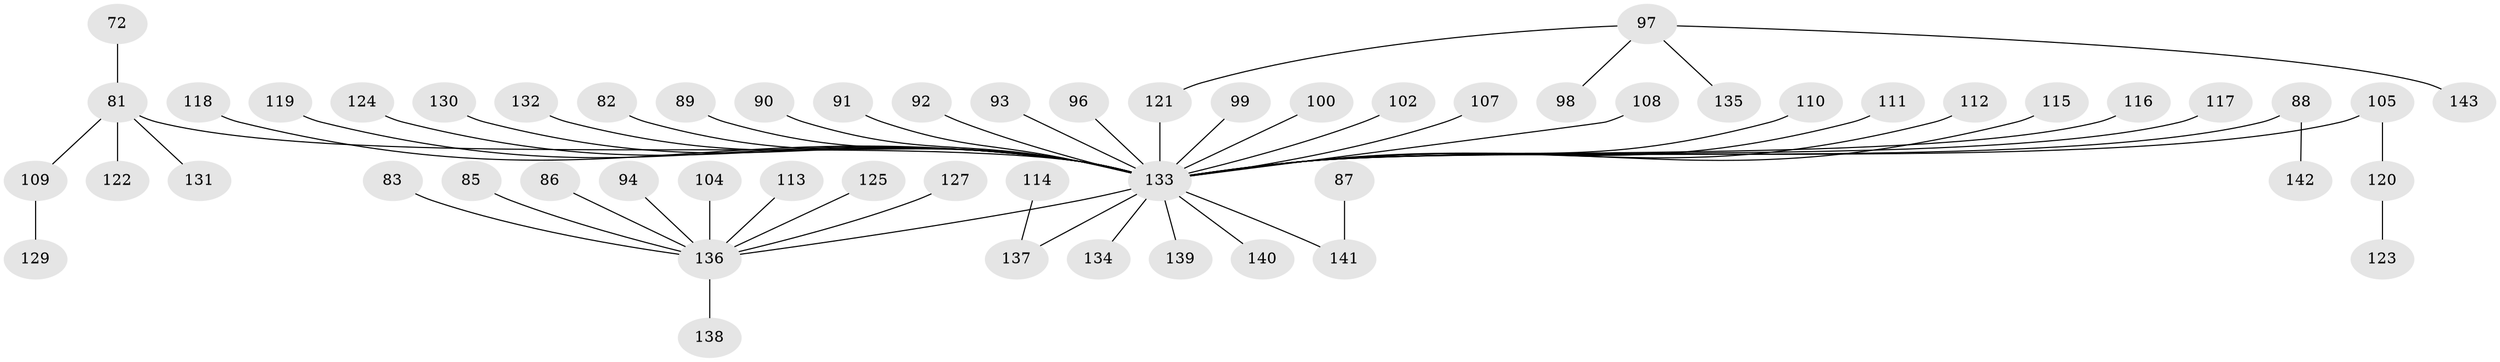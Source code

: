 // original degree distribution, {7: 0.006993006993006993, 3: 0.13986013986013987, 5: 0.04195804195804196, 4: 0.04895104895104895, 6: 0.027972027972027972, 1: 0.5244755244755245, 2: 0.2097902097902098}
// Generated by graph-tools (version 1.1) at 2025/57/03/04/25 21:57:07]
// undirected, 57 vertices, 56 edges
graph export_dot {
graph [start="1"]
  node [color=gray90,style=filled];
  72;
  81 [super="+33+52+66"];
  82;
  83;
  85;
  86;
  87;
  88;
  89;
  90;
  91;
  92;
  93;
  94;
  96;
  97 [super="+61+71"];
  98;
  99;
  100;
  102;
  104;
  105;
  107;
  108;
  109;
  110;
  111;
  112;
  113;
  114;
  115;
  116;
  117;
  118;
  119;
  120;
  121 [super="+17"];
  122;
  123;
  124;
  125;
  127;
  129;
  130;
  131;
  132;
  133 [super="+19+78+55+28+46+43+80+38+44+126+48+64+128+74+65+77+68+106+54+75+79"];
  134;
  135;
  136 [super="+63+34+58+45"];
  137 [super="+95"];
  138;
  139;
  140;
  141 [super="+27"];
  142;
  143;
  72 -- 81;
  81 -- 109;
  81 -- 131;
  81 -- 133;
  81 -- 122;
  82 -- 133;
  83 -- 136;
  85 -- 136;
  86 -- 136;
  87 -- 141;
  88 -- 142;
  88 -- 133;
  89 -- 133;
  90 -- 133;
  91 -- 133;
  92 -- 133;
  93 -- 133;
  94 -- 136;
  96 -- 133;
  97 -- 98;
  97 -- 135;
  97 -- 121;
  97 -- 143;
  99 -- 133;
  100 -- 133;
  102 -- 133;
  104 -- 136;
  105 -- 120;
  105 -- 133;
  107 -- 133;
  108 -- 133;
  109 -- 129;
  110 -- 133;
  111 -- 133;
  112 -- 133;
  113 -- 136;
  114 -- 137;
  115 -- 133;
  116 -- 133;
  117 -- 133;
  118 -- 133;
  119 -- 133;
  120 -- 123;
  121 -- 133;
  124 -- 133;
  125 -- 136;
  127 -- 136;
  130 -- 133;
  132 -- 133;
  133 -- 139;
  133 -- 136;
  133 -- 141;
  133 -- 137;
  133 -- 134;
  133 -- 140;
  136 -- 138;
}

